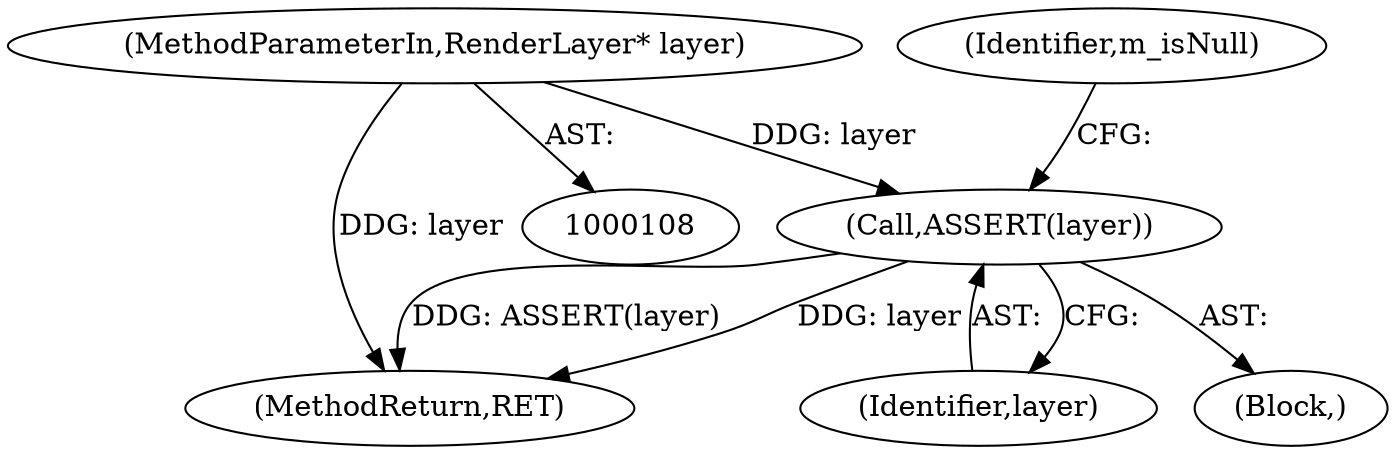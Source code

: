 digraph "0_Chrome_3057be01bcbbd1d0938afb489e18f2ca6d9b8229@pointer" {
"1000114" [label="(Call,ASSERT(layer))"];
"1000110" [label="(MethodParameterIn,RenderLayer* layer)"];
"1000115" [label="(Identifier,layer)"];
"1000110" [label="(MethodParameterIn,RenderLayer* layer)"];
"1000274" [label="(MethodReturn,RET)"];
"1000111" [label="(Block,)"];
"1000117" [label="(Identifier,m_isNull)"];
"1000114" [label="(Call,ASSERT(layer))"];
"1000114" -> "1000111"  [label="AST: "];
"1000114" -> "1000115"  [label="CFG: "];
"1000115" -> "1000114"  [label="AST: "];
"1000117" -> "1000114"  [label="CFG: "];
"1000114" -> "1000274"  [label="DDG: ASSERT(layer)"];
"1000114" -> "1000274"  [label="DDG: layer"];
"1000110" -> "1000114"  [label="DDG: layer"];
"1000110" -> "1000108"  [label="AST: "];
"1000110" -> "1000274"  [label="DDG: layer"];
}
